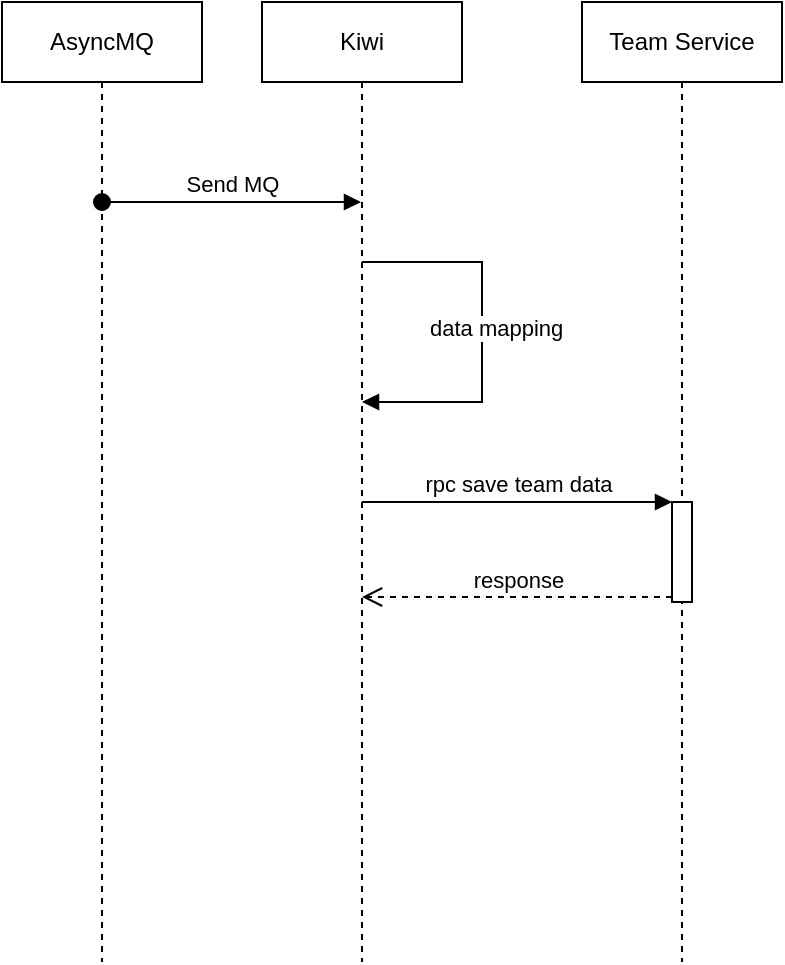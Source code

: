 <mxfile version="20.0.4" type="github">
  <diagram id="xG2fvlVbT680UrmnYNV8" name="Page-1">
    <mxGraphModel dx="1298" dy="809" grid="1" gridSize="10" guides="1" tooltips="1" connect="1" arrows="1" fold="1" page="1" pageScale="1" pageWidth="827" pageHeight="1169" math="0" shadow="0">
      <root>
        <mxCell id="0" />
        <mxCell id="1" parent="0" />
        <mxCell id="ShSozhRtPsqz1D0XB1Wz-2" value="AsyncMQ" style="shape=umlLifeline;perimeter=lifelinePerimeter;whiteSpace=wrap;html=1;container=1;collapsible=0;recursiveResize=0;outlineConnect=0;" vertex="1" parent="1">
          <mxGeometry x="140" y="160" width="100" height="480" as="geometry" />
        </mxCell>
        <mxCell id="ShSozhRtPsqz1D0XB1Wz-3" value="Kiwi" style="shape=umlLifeline;perimeter=lifelinePerimeter;whiteSpace=wrap;html=1;container=1;collapsible=0;recursiveResize=0;outlineConnect=0;" vertex="1" parent="1">
          <mxGeometry x="270" y="160" width="100" height="480" as="geometry" />
        </mxCell>
        <mxCell id="ShSozhRtPsqz1D0XB1Wz-4" value="Team Service" style="shape=umlLifeline;perimeter=lifelinePerimeter;whiteSpace=wrap;html=1;container=1;collapsible=0;recursiveResize=0;outlineConnect=0;" vertex="1" parent="1">
          <mxGeometry x="430" y="160" width="100" height="480" as="geometry" />
        </mxCell>
        <mxCell id="ShSozhRtPsqz1D0XB1Wz-12" value="" style="html=1;points=[];perimeter=orthogonalPerimeter;" vertex="1" parent="ShSozhRtPsqz1D0XB1Wz-4">
          <mxGeometry x="45" y="250" width="10" height="50" as="geometry" />
        </mxCell>
        <mxCell id="ShSozhRtPsqz1D0XB1Wz-5" value="Send MQ" style="html=1;verticalAlign=bottom;startArrow=oval;startFill=1;endArrow=block;startSize=8;rounded=0;" edge="1" parent="1" source="ShSozhRtPsqz1D0XB1Wz-2" target="ShSozhRtPsqz1D0XB1Wz-3">
          <mxGeometry width="60" relative="1" as="geometry">
            <mxPoint x="380" y="410" as="sourcePoint" />
            <mxPoint x="440" y="410" as="targetPoint" />
            <Array as="points">
              <mxPoint x="240" y="260" />
            </Array>
          </mxGeometry>
        </mxCell>
        <mxCell id="ShSozhRtPsqz1D0XB1Wz-10" value="data mapping" style="edgeStyle=orthogonalEdgeStyle;html=1;align=left;spacingLeft=2;endArrow=block;rounded=0;" edge="1" target="ShSozhRtPsqz1D0XB1Wz-3" parent="1" source="ShSozhRtPsqz1D0XB1Wz-3">
          <mxGeometry x="-0.034" y="-30" relative="1" as="geometry">
            <mxPoint x="400" y="380" as="sourcePoint" />
            <Array as="points">
              <mxPoint x="380" y="290" />
              <mxPoint x="380" y="360" />
            </Array>
            <mxPoint y="1" as="offset" />
          </mxGeometry>
        </mxCell>
        <mxCell id="ShSozhRtPsqz1D0XB1Wz-13" value="rpc save team data" style="html=1;verticalAlign=bottom;endArrow=block;entryX=0;entryY=0;rounded=0;" edge="1" target="ShSozhRtPsqz1D0XB1Wz-12" parent="1" source="ShSozhRtPsqz1D0XB1Wz-3">
          <mxGeometry relative="1" as="geometry">
            <mxPoint x="400" y="380" as="sourcePoint" />
          </mxGeometry>
        </mxCell>
        <mxCell id="ShSozhRtPsqz1D0XB1Wz-14" value="response" style="html=1;verticalAlign=bottom;endArrow=open;dashed=1;endSize=8;exitX=0;exitY=0.95;rounded=0;" edge="1" source="ShSozhRtPsqz1D0XB1Wz-12" parent="1" target="ShSozhRtPsqz1D0XB1Wz-3">
          <mxGeometry relative="1" as="geometry">
            <mxPoint x="400" y="456" as="targetPoint" />
          </mxGeometry>
        </mxCell>
      </root>
    </mxGraphModel>
  </diagram>
</mxfile>
